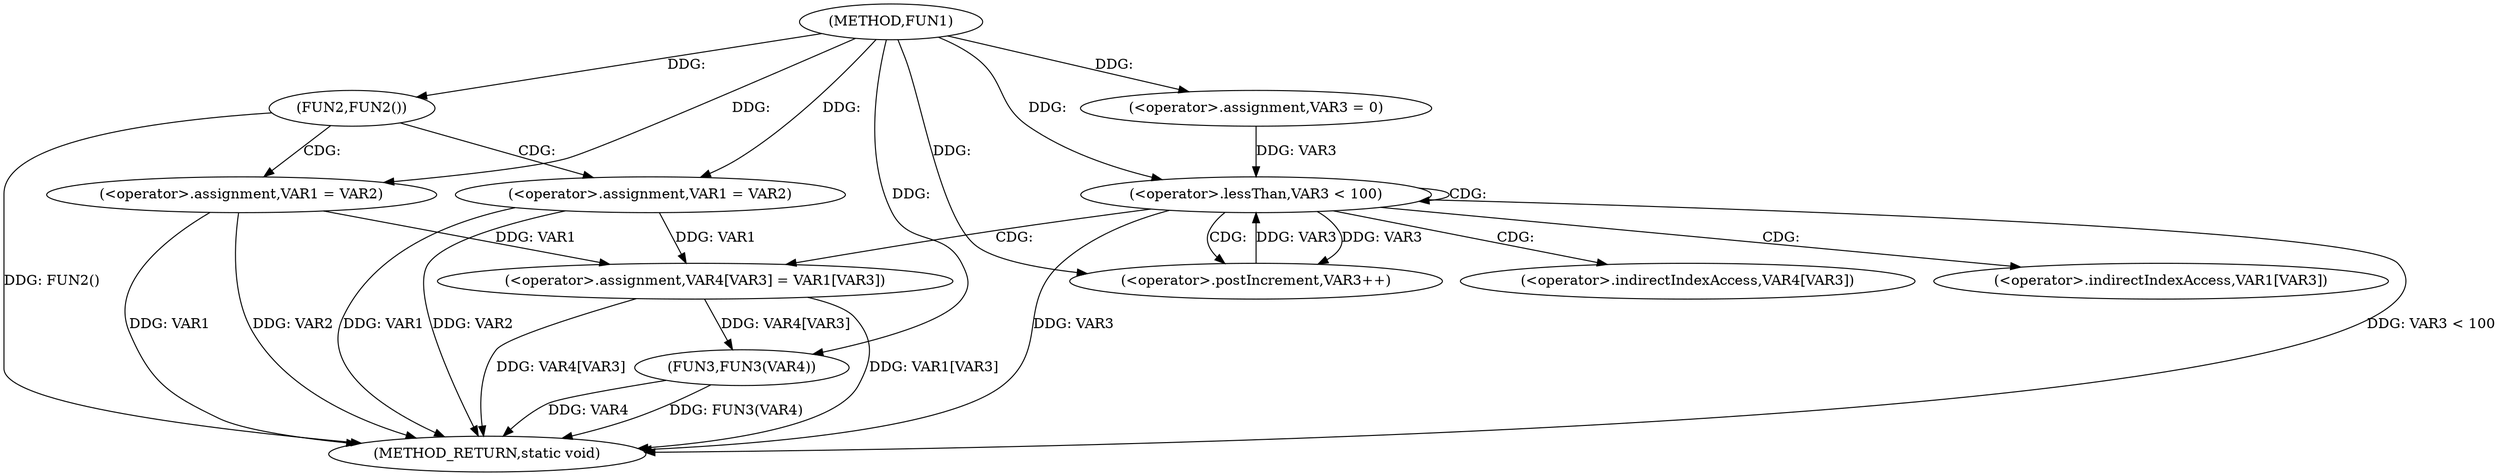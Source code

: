 digraph FUN1 {  
"1000100" [label = "(METHOD,FUN1)" ]
"1000137" [label = "(METHOD_RETURN,static void)" ]
"1000105" [label = "(FUN2,FUN2())" ]
"1000107" [label = "(<operator>.assignment,VAR1 = VAR2)" ]
"1000112" [label = "(<operator>.assignment,VAR1 = VAR2)" ]
"1000119" [label = "(<operator>.assignment,VAR3 = 0)" ]
"1000122" [label = "(<operator>.lessThan,VAR3 < 100)" ]
"1000125" [label = "(<operator>.postIncrement,VAR3++)" ]
"1000128" [label = "(<operator>.assignment,VAR4[VAR3] = VAR1[VAR3])" ]
"1000135" [label = "(FUN3,FUN3(VAR4))" ]
"1000129" [label = "(<operator>.indirectIndexAccess,VAR4[VAR3])" ]
"1000132" [label = "(<operator>.indirectIndexAccess,VAR1[VAR3])" ]
  "1000107" -> "1000137"  [ label = "DDG: VAR1"] 
  "1000105" -> "1000137"  [ label = "DDG: FUN2()"] 
  "1000112" -> "1000137"  [ label = "DDG: VAR2"] 
  "1000128" -> "1000137"  [ label = "DDG: VAR4[VAR3]"] 
  "1000107" -> "1000137"  [ label = "DDG: VAR2"] 
  "1000122" -> "1000137"  [ label = "DDG: VAR3"] 
  "1000128" -> "1000137"  [ label = "DDG: VAR1[VAR3]"] 
  "1000135" -> "1000137"  [ label = "DDG: FUN3(VAR4)"] 
  "1000112" -> "1000137"  [ label = "DDG: VAR1"] 
  "1000135" -> "1000137"  [ label = "DDG: VAR4"] 
  "1000122" -> "1000137"  [ label = "DDG: VAR3 < 100"] 
  "1000100" -> "1000105"  [ label = "DDG: "] 
  "1000100" -> "1000107"  [ label = "DDG: "] 
  "1000100" -> "1000112"  [ label = "DDG: "] 
  "1000100" -> "1000119"  [ label = "DDG: "] 
  "1000125" -> "1000122"  [ label = "DDG: VAR3"] 
  "1000119" -> "1000122"  [ label = "DDG: VAR3"] 
  "1000100" -> "1000122"  [ label = "DDG: "] 
  "1000122" -> "1000125"  [ label = "DDG: VAR3"] 
  "1000100" -> "1000125"  [ label = "DDG: "] 
  "1000107" -> "1000128"  [ label = "DDG: VAR1"] 
  "1000112" -> "1000128"  [ label = "DDG: VAR1"] 
  "1000128" -> "1000135"  [ label = "DDG: VAR4[VAR3]"] 
  "1000100" -> "1000135"  [ label = "DDG: "] 
  "1000105" -> "1000112"  [ label = "CDG: "] 
  "1000105" -> "1000107"  [ label = "CDG: "] 
  "1000122" -> "1000132"  [ label = "CDG: "] 
  "1000122" -> "1000128"  [ label = "CDG: "] 
  "1000122" -> "1000129"  [ label = "CDG: "] 
  "1000122" -> "1000125"  [ label = "CDG: "] 
  "1000122" -> "1000122"  [ label = "CDG: "] 
}
